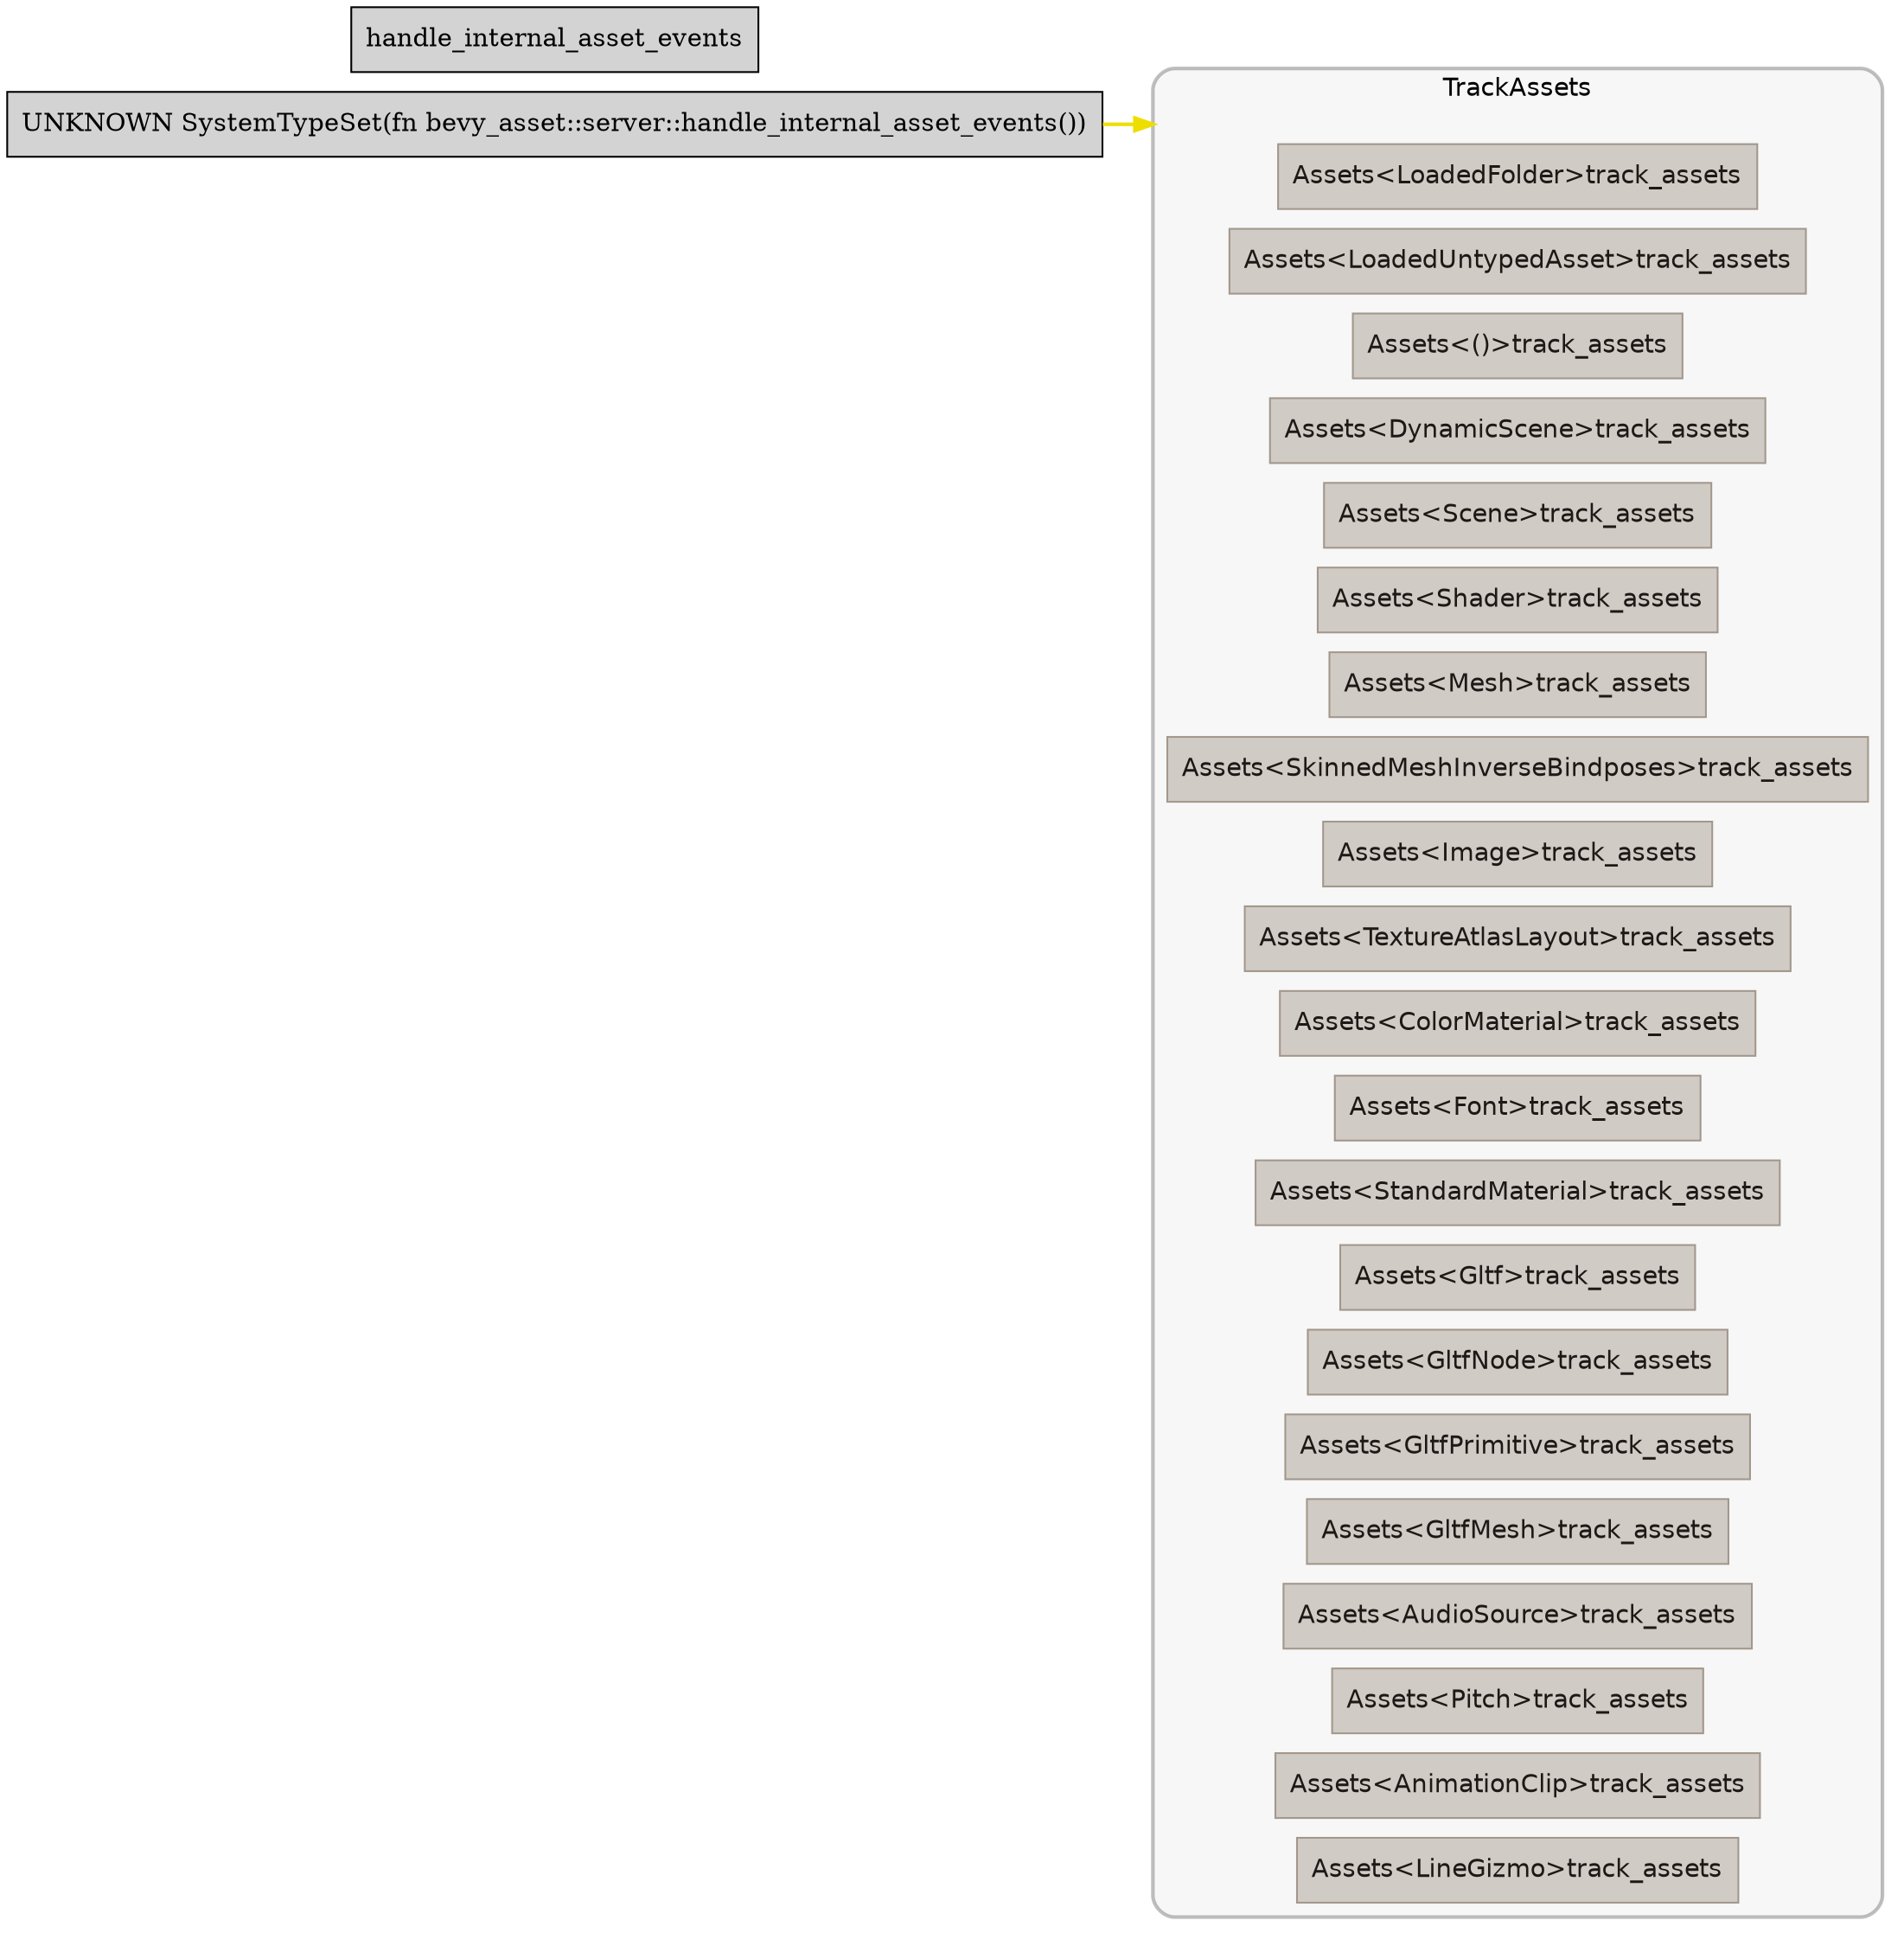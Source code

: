 digraph "" {
	"compound"="true";
	"splines"="spline";
	"rankdir"="LR";
	"bgcolor"="white";
	"fontname"="Helvetica";
	"nodesep"="0.15";
	edge ["penwidth"="2"];
	node ["shape"="box", "style"="filled"];
	subgraph "clusternode_Set(1)" {
		"style"="rounded,filled";
		"label"="TrackAssets";
		"tooltip"="TrackAssets";
		"fillcolor"="#00000008";
		"fontcolor"="#000000";
		"color"="#00000040";
		"penwidth"="2";
		"set_marker_node_Set(1)" ["style"="invis", "label"="", "height"="0", "shape"="point"]
		"node_System(0)" ["label"="Assets<LoadedFolder>track_assets", "tooltip"="bevy_asset::assets::Assets<bevy_asset::folder::LoadedFolder>::track_assets", "fillcolor"="#d1cbc5", "fontname"="Helvetica", "fontcolor"="#1c1916", "color"="#a3978c", "penwidth"="1"]
		"node_System(1)" ["label"="Assets<LoadedUntypedAsset>track_assets", "tooltip"="bevy_asset::assets::Assets<bevy_asset::assets::LoadedUntypedAsset>::track_assets", "fillcolor"="#d1cbc5", "fontname"="Helvetica", "fontcolor"="#1c1916", "color"="#a3978c", "penwidth"="1"]
		"node_System(2)" ["label"="Assets<()>track_assets", "tooltip"="bevy_asset::assets::Assets<()>::track_assets", "fillcolor"="#d1cbc5", "fontname"="Helvetica", "fontcolor"="#1c1916", "color"="#a3978c", "penwidth"="1"]
		"node_System(4)" ["label"="Assets<DynamicScene>track_assets", "tooltip"="bevy_asset::assets::Assets<bevy_scene::dynamic_scene::DynamicScene>::track_assets", "fillcolor"="#d1cbc5", "fontname"="Helvetica", "fontcolor"="#1c1916", "color"="#a3978c", "penwidth"="1"]
		"node_System(5)" ["label"="Assets<Scene>track_assets", "tooltip"="bevy_asset::assets::Assets<bevy_scene::scene::Scene>::track_assets", "fillcolor"="#d1cbc5", "fontname"="Helvetica", "fontcolor"="#1c1916", "color"="#a3978c", "penwidth"="1"]
		"node_System(6)" ["label"="Assets<Shader>track_assets", "tooltip"="bevy_asset::assets::Assets<bevy_render::render_resource::shader::Shader>::track_assets", "fillcolor"="#d1cbc5", "fontname"="Helvetica", "fontcolor"="#1c1916", "color"="#a3978c", "penwidth"="1"]
		"node_System(7)" ["label"="Assets<Mesh>track_assets", "tooltip"="bevy_asset::assets::Assets<bevy_render::mesh::mesh::Mesh>::track_assets", "fillcolor"="#d1cbc5", "fontname"="Helvetica", "fontcolor"="#1c1916", "color"="#a3978c", "penwidth"="1"]
		"node_System(8)" ["label"="Assets<SkinnedMeshInverseBindposes>track_assets", "tooltip"="bevy_asset::assets::Assets<bevy_render::mesh::mesh::skinning::SkinnedMeshInverseBindposes>::track_assets", "fillcolor"="#d1cbc5", "fontname"="Helvetica", "fontcolor"="#1c1916", "color"="#a3978c", "penwidth"="1"]
		"node_System(9)" ["label"="Assets<Image>track_assets", "tooltip"="bevy_asset::assets::Assets<bevy_render::texture::image::Image>::track_assets", "fillcolor"="#d1cbc5", "fontname"="Helvetica", "fontcolor"="#1c1916", "color"="#a3978c", "penwidth"="1"]
		"node_System(10)" ["label"="Assets<TextureAtlasLayout>track_assets", "tooltip"="bevy_asset::assets::Assets<bevy_sprite::texture_atlas::TextureAtlasLayout>::track_assets", "fillcolor"="#d1cbc5", "fontname"="Helvetica", "fontcolor"="#1c1916", "color"="#a3978c", "penwidth"="1"]
		"node_System(11)" ["label"="Assets<ColorMaterial>track_assets", "tooltip"="bevy_asset::assets::Assets<bevy_sprite::mesh2d::color_material::ColorMaterial>::track_assets", "fillcolor"="#d1cbc5", "fontname"="Helvetica", "fontcolor"="#1c1916", "color"="#a3978c", "penwidth"="1"]
		"node_System(12)" ["label"="Assets<Font>track_assets", "tooltip"="bevy_asset::assets::Assets<bevy_text::font::Font>::track_assets", "fillcolor"="#d1cbc5", "fontname"="Helvetica", "fontcolor"="#1c1916", "color"="#a3978c", "penwidth"="1"]
		"node_System(13)" ["label"="Assets<StandardMaterial>track_assets", "tooltip"="bevy_asset::assets::Assets<bevy_pbr::pbr_material::StandardMaterial>::track_assets", "fillcolor"="#d1cbc5", "fontname"="Helvetica", "fontcolor"="#1c1916", "color"="#a3978c", "penwidth"="1"]
		"node_System(14)" ["label"="Assets<Gltf>track_assets", "tooltip"="bevy_asset::assets::Assets<bevy_gltf::Gltf>::track_assets", "fillcolor"="#d1cbc5", "fontname"="Helvetica", "fontcolor"="#1c1916", "color"="#a3978c", "penwidth"="1"]
		"node_System(15)" ["label"="Assets<GltfNode>track_assets", "tooltip"="bevy_asset::assets::Assets<bevy_gltf::GltfNode>::track_assets", "fillcolor"="#d1cbc5", "fontname"="Helvetica", "fontcolor"="#1c1916", "color"="#a3978c", "penwidth"="1"]
		"node_System(16)" ["label"="Assets<GltfPrimitive>track_assets", "tooltip"="bevy_asset::assets::Assets<bevy_gltf::GltfPrimitive>::track_assets", "fillcolor"="#d1cbc5", "fontname"="Helvetica", "fontcolor"="#1c1916", "color"="#a3978c", "penwidth"="1"]
		"node_System(17)" ["label"="Assets<GltfMesh>track_assets", "tooltip"="bevy_asset::assets::Assets<bevy_gltf::GltfMesh>::track_assets", "fillcolor"="#d1cbc5", "fontname"="Helvetica", "fontcolor"="#1c1916", "color"="#a3978c", "penwidth"="1"]
		"node_System(18)" ["label"="Assets<AudioSource>track_assets", "tooltip"="bevy_asset::assets::Assets<bevy_audio::audio_source::AudioSource>::track_assets", "fillcolor"="#d1cbc5", "fontname"="Helvetica", "fontcolor"="#1c1916", "color"="#a3978c", "penwidth"="1"]
		"node_System(19)" ["label"="Assets<Pitch>track_assets", "tooltip"="bevy_asset::assets::Assets<bevy_audio::pitch::Pitch>::track_assets", "fillcolor"="#d1cbc5", "fontname"="Helvetica", "fontcolor"="#1c1916", "color"="#a3978c", "penwidth"="1"]
		"node_System(20)" ["label"="Assets<AnimationClip>track_assets", "tooltip"="bevy_asset::assets::Assets<bevy_animation::AnimationClip>::track_assets", "fillcolor"="#d1cbc5", "fontname"="Helvetica", "fontcolor"="#1c1916", "color"="#a3978c", "penwidth"="1"]
		"node_System(21)" ["label"="Assets<LineGizmo>track_assets", "tooltip"="bevy_asset::assets::Assets<bevy_gizmos::LineGizmo>::track_assets", "fillcolor"="#d1cbc5", "fontname"="Helvetica", "fontcolor"="#1c1916", "color"="#a3978c", "penwidth"="1"]
	}
	
	"node_System(3)" ["label"="handle_internal_asset_events", "tooltip"="bevy_asset::server::handle_internal_asset_events"]
	"UNKNOWN SystemTypeSet(fn bevy_asset::server::handle_internal_asset_events())" -> "set_marker_node_Set(1)" ["lhead"="clusternode_Set(1)", "ltail"="", "tooltip"="SystemTypeSet(handle_internal_asset_events()) → TrackAssets", "color"="#eede00"]
}
